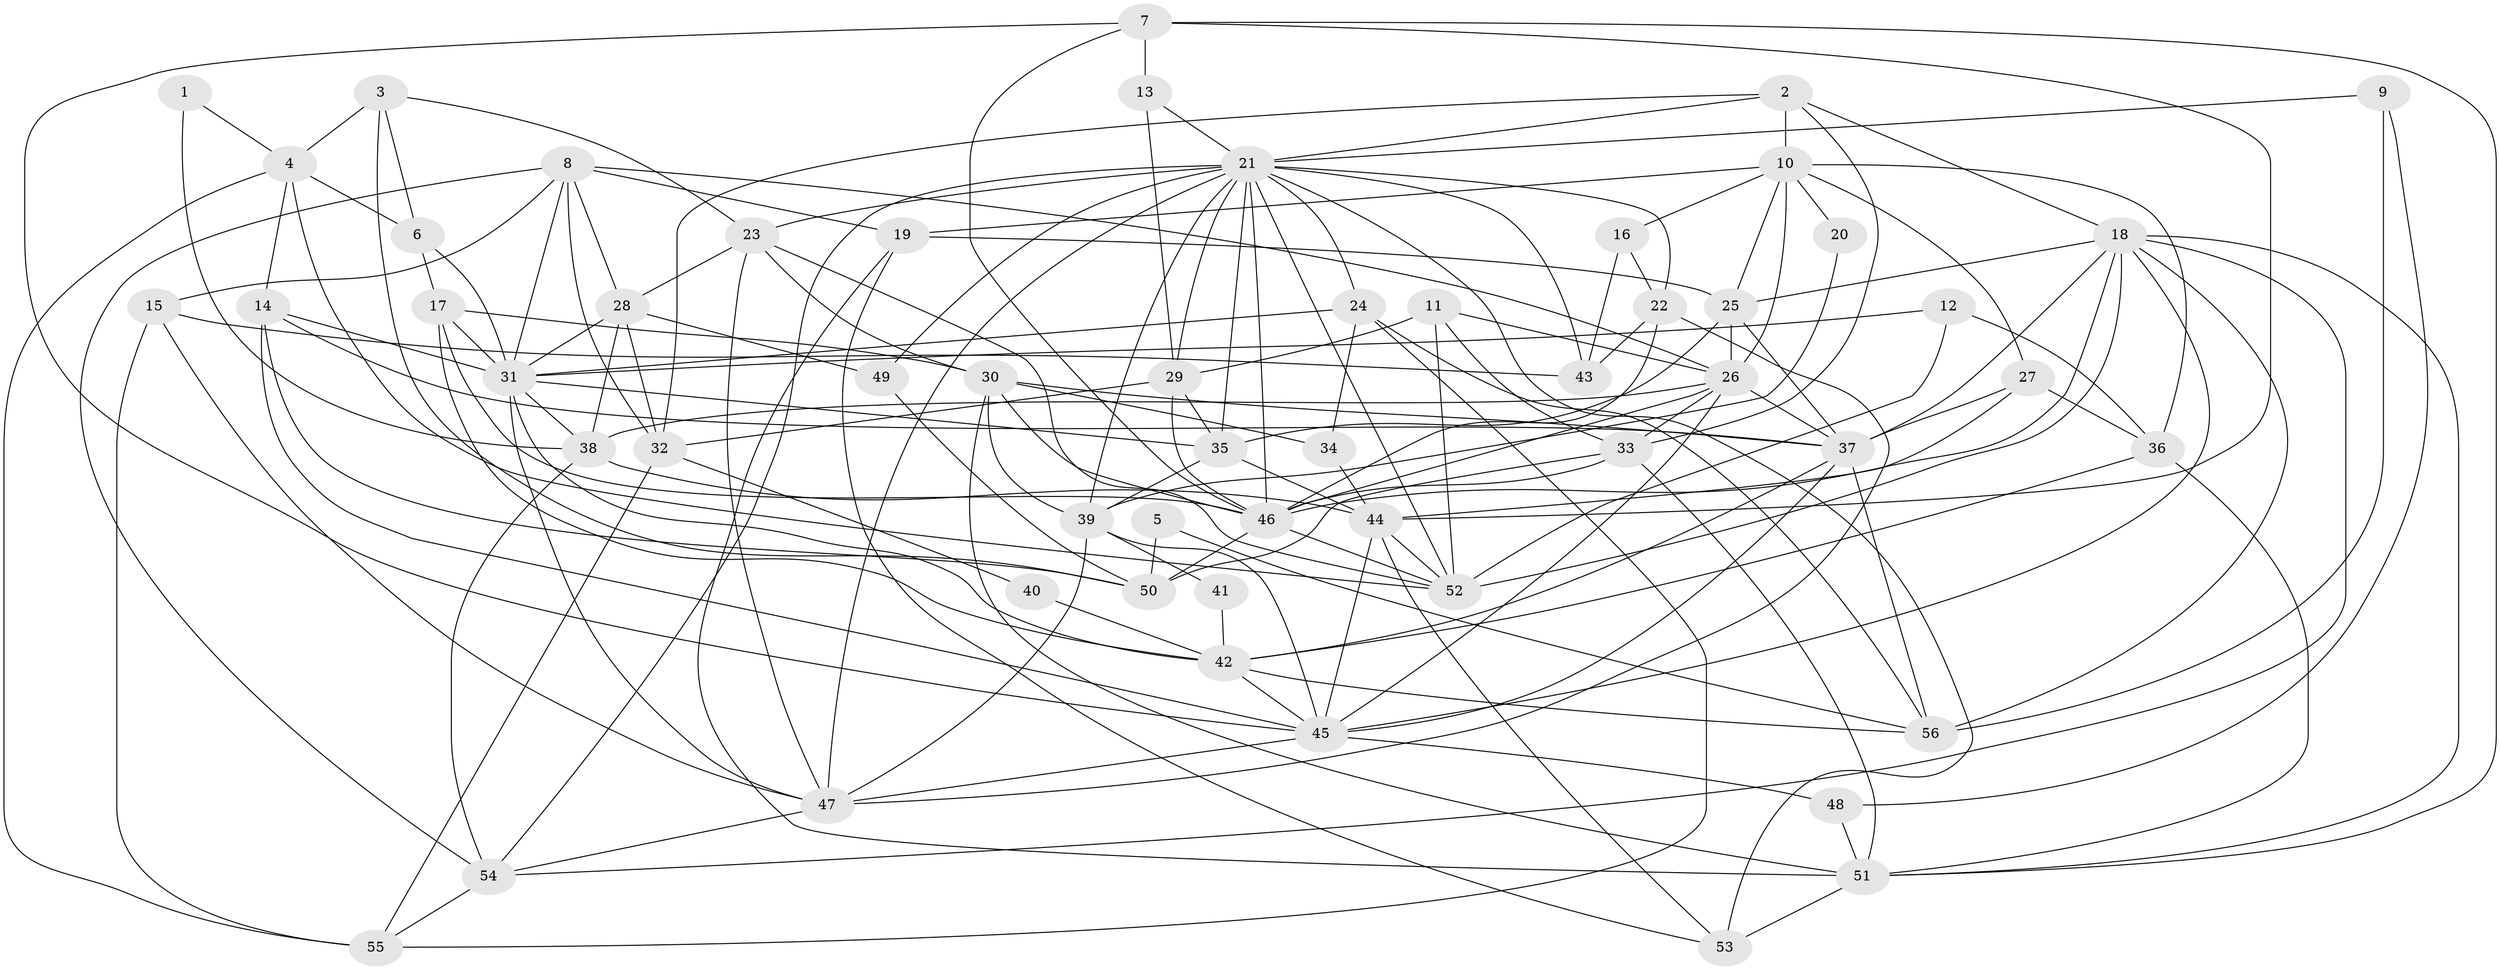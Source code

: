 // original degree distribution, {4: 0.21428571428571427, 3: 0.32142857142857145, 2: 0.10714285714285714, 5: 0.24107142857142858, 6: 0.07142857142857142, 8: 0.017857142857142856, 7: 0.026785714285714284}
// Generated by graph-tools (version 1.1) at 2025/50/03/09/25 03:50:02]
// undirected, 56 vertices, 160 edges
graph export_dot {
graph [start="1"]
  node [color=gray90,style=filled];
  1;
  2;
  3;
  4;
  5;
  6;
  7;
  8;
  9;
  10;
  11;
  12;
  13;
  14;
  15;
  16;
  17;
  18;
  19;
  20;
  21;
  22;
  23;
  24;
  25;
  26;
  27;
  28;
  29;
  30;
  31;
  32;
  33;
  34;
  35;
  36;
  37;
  38;
  39;
  40;
  41;
  42;
  43;
  44;
  45;
  46;
  47;
  48;
  49;
  50;
  51;
  52;
  53;
  54;
  55;
  56;
  1 -- 4 [weight=1.0];
  1 -- 38 [weight=1.0];
  2 -- 10 [weight=1.0];
  2 -- 18 [weight=1.0];
  2 -- 21 [weight=1.0];
  2 -- 32 [weight=1.0];
  2 -- 33 [weight=1.0];
  3 -- 4 [weight=1.0];
  3 -- 6 [weight=1.0];
  3 -- 23 [weight=1.0];
  3 -- 50 [weight=1.0];
  4 -- 6 [weight=1.0];
  4 -- 14 [weight=1.0];
  4 -- 52 [weight=1.0];
  4 -- 55 [weight=1.0];
  5 -- 50 [weight=1.0];
  5 -- 56 [weight=1.0];
  6 -- 17 [weight=1.0];
  6 -- 31 [weight=1.0];
  7 -- 13 [weight=1.0];
  7 -- 44 [weight=1.0];
  7 -- 45 [weight=1.0];
  7 -- 46 [weight=1.0];
  7 -- 51 [weight=1.0];
  8 -- 15 [weight=1.0];
  8 -- 19 [weight=1.0];
  8 -- 26 [weight=1.0];
  8 -- 28 [weight=1.0];
  8 -- 31 [weight=1.0];
  8 -- 32 [weight=1.0];
  8 -- 54 [weight=1.0];
  9 -- 21 [weight=1.0];
  9 -- 48 [weight=1.0];
  9 -- 56 [weight=1.0];
  10 -- 16 [weight=1.0];
  10 -- 19 [weight=1.0];
  10 -- 20 [weight=1.0];
  10 -- 25 [weight=1.0];
  10 -- 26 [weight=1.0];
  10 -- 27 [weight=1.0];
  10 -- 36 [weight=1.0];
  11 -- 26 [weight=1.0];
  11 -- 29 [weight=1.0];
  11 -- 33 [weight=1.0];
  11 -- 52 [weight=1.0];
  12 -- 31 [weight=1.0];
  12 -- 36 [weight=1.0];
  12 -- 52 [weight=1.0];
  13 -- 21 [weight=1.0];
  13 -- 29 [weight=1.0];
  14 -- 31 [weight=1.0];
  14 -- 37 [weight=1.0];
  14 -- 45 [weight=1.0];
  14 -- 50 [weight=1.0];
  15 -- 43 [weight=1.0];
  15 -- 47 [weight=1.0];
  15 -- 55 [weight=1.0];
  16 -- 22 [weight=1.0];
  16 -- 43 [weight=1.0];
  17 -- 30 [weight=1.0];
  17 -- 31 [weight=1.0];
  17 -- 42 [weight=1.0];
  17 -- 46 [weight=1.0];
  18 -- 25 [weight=1.0];
  18 -- 37 [weight=1.0];
  18 -- 45 [weight=1.0];
  18 -- 46 [weight=1.0];
  18 -- 51 [weight=1.0];
  18 -- 52 [weight=1.0];
  18 -- 54 [weight=1.0];
  18 -- 56 [weight=1.0];
  19 -- 25 [weight=1.0];
  19 -- 51 [weight=1.0];
  19 -- 53 [weight=1.0];
  20 -- 39 [weight=1.0];
  21 -- 22 [weight=1.0];
  21 -- 23 [weight=1.0];
  21 -- 24 [weight=2.0];
  21 -- 29 [weight=1.0];
  21 -- 35 [weight=1.0];
  21 -- 39 [weight=1.0];
  21 -- 43 [weight=1.0];
  21 -- 46 [weight=1.0];
  21 -- 47 [weight=2.0];
  21 -- 49 [weight=1.0];
  21 -- 52 [weight=1.0];
  21 -- 53 [weight=1.0];
  21 -- 54 [weight=1.0];
  22 -- 43 [weight=1.0];
  22 -- 46 [weight=1.0];
  22 -- 47 [weight=1.0];
  23 -- 28 [weight=1.0];
  23 -- 30 [weight=1.0];
  23 -- 47 [weight=1.0];
  23 -- 52 [weight=1.0];
  24 -- 31 [weight=1.0];
  24 -- 34 [weight=1.0];
  24 -- 55 [weight=1.0];
  24 -- 56 [weight=1.0];
  25 -- 26 [weight=1.0];
  25 -- 35 [weight=1.0];
  25 -- 37 [weight=1.0];
  26 -- 33 [weight=1.0];
  26 -- 37 [weight=2.0];
  26 -- 38 [weight=1.0];
  26 -- 45 [weight=1.0];
  26 -- 46 [weight=2.0];
  27 -- 36 [weight=1.0];
  27 -- 37 [weight=1.0];
  27 -- 44 [weight=1.0];
  28 -- 31 [weight=1.0];
  28 -- 32 [weight=1.0];
  28 -- 38 [weight=1.0];
  28 -- 49 [weight=1.0];
  29 -- 32 [weight=1.0];
  29 -- 35 [weight=1.0];
  29 -- 46 [weight=1.0];
  30 -- 34 [weight=1.0];
  30 -- 37 [weight=1.0];
  30 -- 39 [weight=1.0];
  30 -- 46 [weight=1.0];
  30 -- 51 [weight=1.0];
  31 -- 35 [weight=1.0];
  31 -- 38 [weight=1.0];
  31 -- 42 [weight=1.0];
  31 -- 47 [weight=1.0];
  32 -- 40 [weight=1.0];
  32 -- 55 [weight=1.0];
  33 -- 46 [weight=1.0];
  33 -- 50 [weight=1.0];
  33 -- 51 [weight=1.0];
  34 -- 44 [weight=1.0];
  35 -- 39 [weight=1.0];
  35 -- 44 [weight=1.0];
  36 -- 42 [weight=1.0];
  36 -- 51 [weight=1.0];
  37 -- 42 [weight=1.0];
  37 -- 45 [weight=1.0];
  37 -- 56 [weight=1.0];
  38 -- 44 [weight=1.0];
  38 -- 54 [weight=1.0];
  39 -- 41 [weight=1.0];
  39 -- 45 [weight=1.0];
  39 -- 47 [weight=1.0];
  40 -- 42 [weight=1.0];
  41 -- 42 [weight=1.0];
  42 -- 45 [weight=1.0];
  42 -- 56 [weight=1.0];
  44 -- 45 [weight=1.0];
  44 -- 52 [weight=1.0];
  44 -- 53 [weight=1.0];
  45 -- 47 [weight=1.0];
  45 -- 48 [weight=1.0];
  46 -- 50 [weight=1.0];
  46 -- 52 [weight=1.0];
  47 -- 54 [weight=1.0];
  48 -- 51 [weight=1.0];
  49 -- 50 [weight=1.0];
  51 -- 53 [weight=1.0];
  54 -- 55 [weight=1.0];
}
